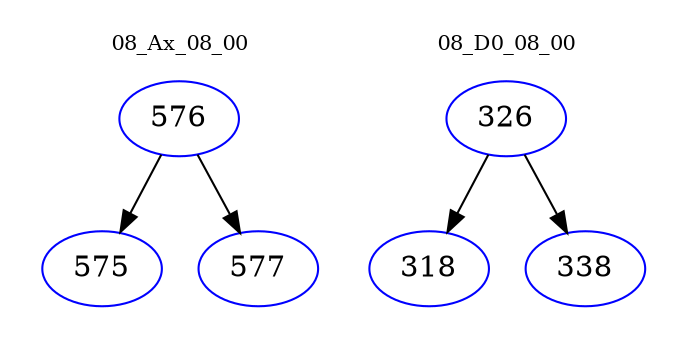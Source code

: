 digraph{
subgraph cluster_0 {
color = white
label = "08_Ax_08_00";
fontsize=10;
T0_576 [label="576", color="blue"]
T0_576 -> T0_575 [color="black"]
T0_575 [label="575", color="blue"]
T0_576 -> T0_577 [color="black"]
T0_577 [label="577", color="blue"]
}
subgraph cluster_1 {
color = white
label = "08_D0_08_00";
fontsize=10;
T1_326 [label="326", color="blue"]
T1_326 -> T1_318 [color="black"]
T1_318 [label="318", color="blue"]
T1_326 -> T1_338 [color="black"]
T1_338 [label="338", color="blue"]
}
}
